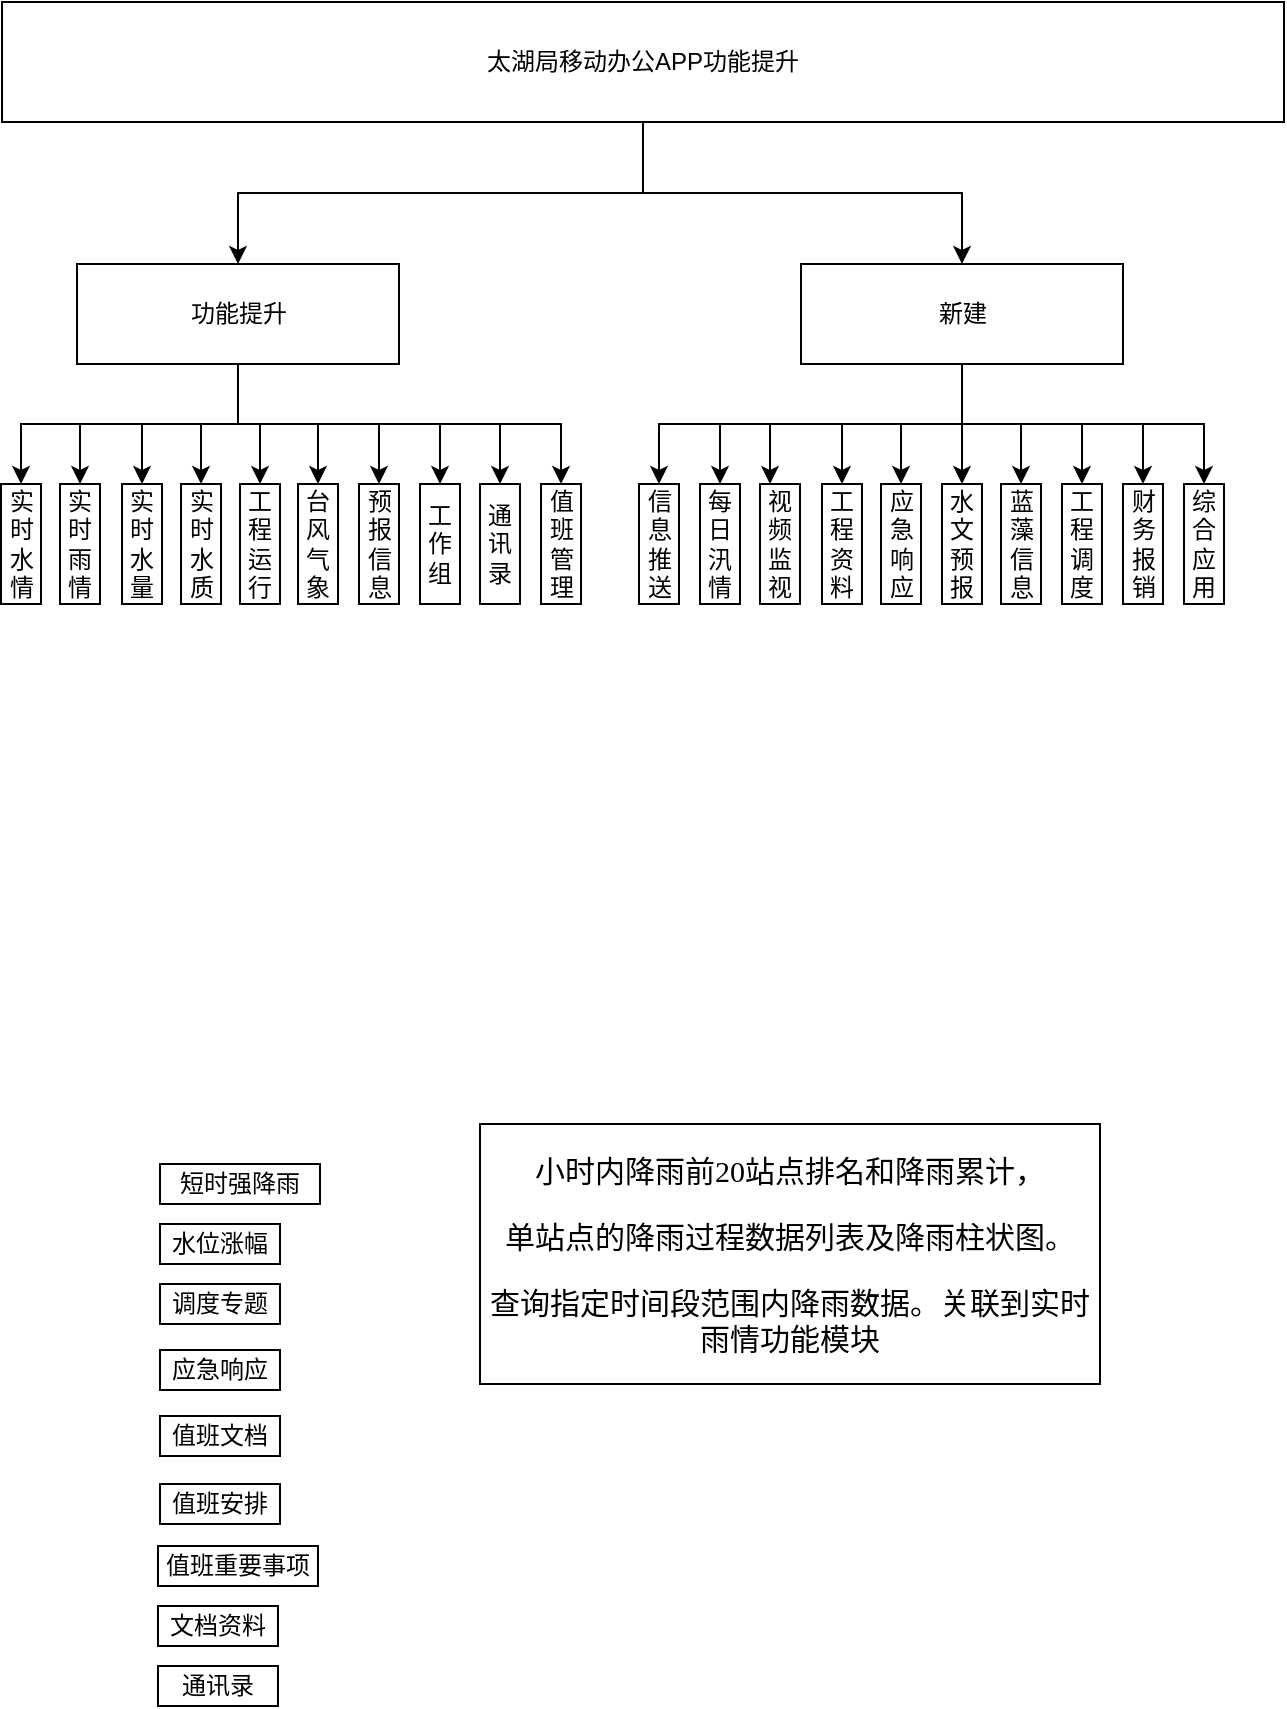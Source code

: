 <mxfile version="11.0.5" type="github"><diagram id="qvx9LAHxHfA9EjNs1QSS" name="Page-1"><mxGraphModel dx="1108" dy="456" grid="1" gridSize="10" guides="1" tooltips="1" connect="1" arrows="1" fold="1" page="1" pageScale="1" pageWidth="827" pageHeight="1169" math="0" shadow="0"><root><mxCell id="0"/><mxCell id="1" parent="0"/><mxCell id="SEAwow5dpvRGz6BitIV--27" style="edgeStyle=orthogonalEdgeStyle;rounded=0;orthogonalLoop=1;jettySize=auto;html=1;entryX=0.5;entryY=0;entryDx=0;entryDy=0;" parent="1" source="SEAwow5dpvRGz6BitIV--1" target="SEAwow5dpvRGz6BitIV--17" edge="1"><mxGeometry relative="1" as="geometry"/></mxCell><mxCell id="SEAwow5dpvRGz6BitIV--28" style="edgeStyle=orthogonalEdgeStyle;rounded=0;orthogonalLoop=1;jettySize=auto;html=1;entryX=0.5;entryY=0;entryDx=0;entryDy=0;" parent="1" source="SEAwow5dpvRGz6BitIV--1" target="SEAwow5dpvRGz6BitIV--8" edge="1"><mxGeometry relative="1" as="geometry"><Array as="points"><mxPoint x="198.5" y="260"/><mxPoint x="89.5" y="260"/></Array></mxGeometry></mxCell><mxCell id="SEAwow5dpvRGz6BitIV--30" style="edgeStyle=orthogonalEdgeStyle;rounded=0;orthogonalLoop=1;jettySize=auto;html=1;entryX=0.5;entryY=0;entryDx=0;entryDy=0;" parent="1" source="SEAwow5dpvRGz6BitIV--1" target="SEAwow5dpvRGz6BitIV--7" edge="1"><mxGeometry relative="1" as="geometry"/></mxCell><mxCell id="SEAwow5dpvRGz6BitIV--31" style="edgeStyle=orthogonalEdgeStyle;rounded=0;orthogonalLoop=1;jettySize=auto;html=1;entryX=0.5;entryY=0;entryDx=0;entryDy=0;" parent="1" source="SEAwow5dpvRGz6BitIV--1" target="SEAwow5dpvRGz6BitIV--18" edge="1"><mxGeometry relative="1" as="geometry"/></mxCell><mxCell id="SEAwow5dpvRGz6BitIV--34" style="edgeStyle=orthogonalEdgeStyle;rounded=0;orthogonalLoop=1;jettySize=auto;html=1;entryX=0.5;entryY=0;entryDx=0;entryDy=0;" parent="1" source="SEAwow5dpvRGz6BitIV--1" target="SEAwow5dpvRGz6BitIV--19" edge="1"><mxGeometry relative="1" as="geometry"/></mxCell><mxCell id="SEAwow5dpvRGz6BitIV--35" style="edgeStyle=orthogonalEdgeStyle;rounded=0;orthogonalLoop=1;jettySize=auto;html=1;entryX=0.5;entryY=0;entryDx=0;entryDy=0;" parent="1" source="SEAwow5dpvRGz6BitIV--1" target="SEAwow5dpvRGz6BitIV--21" edge="1"><mxGeometry relative="1" as="geometry"><Array as="points"><mxPoint x="198.5" y="260"/><mxPoint x="268.5" y="260"/></Array></mxGeometry></mxCell><mxCell id="3kz5_9o_Gu9iUy8k3MCx-7" style="edgeStyle=orthogonalEdgeStyle;rounded=0;orthogonalLoop=1;jettySize=auto;html=1;entryX=0.5;entryY=0;entryDx=0;entryDy=0;" parent="1" source="SEAwow5dpvRGz6BitIV--1" target="3kz5_9o_Gu9iUy8k3MCx-5" edge="1"><mxGeometry relative="1" as="geometry"><Array as="points"><mxPoint x="198.5" y="260"/><mxPoint x="359.5" y="260"/></Array></mxGeometry></mxCell><mxCell id="3kz5_9o_Gu9iUy8k3MCx-25" style="edgeStyle=orthogonalEdgeStyle;rounded=0;orthogonalLoop=1;jettySize=auto;html=1;" parent="1" source="SEAwow5dpvRGz6BitIV--1" target="3kz5_9o_Gu9iUy8k3MCx-4" edge="1"><mxGeometry relative="1" as="geometry"><Array as="points"><mxPoint x="198" y="260"/><mxPoint x="299" y="260"/></Array></mxGeometry></mxCell><mxCell id="3kz5_9o_Gu9iUy8k3MCx-26" style="edgeStyle=orthogonalEdgeStyle;rounded=0;orthogonalLoop=1;jettySize=auto;html=1;entryX=0.5;entryY=0;entryDx=0;entryDy=0;" parent="1" source="SEAwow5dpvRGz6BitIV--1" target="dItDOX96ScAAo2W70ycG-11" edge="1"><mxGeometry relative="1" as="geometry"><Array as="points"><mxPoint x="198" y="260"/><mxPoint x="329" y="260"/></Array></mxGeometry></mxCell><mxCell id="3kz5_9o_Gu9iUy8k3MCx-27" style="edgeStyle=orthogonalEdgeStyle;rounded=0;orthogonalLoop=1;jettySize=auto;html=1;entryX=0.5;entryY=0;entryDx=0;entryDy=0;" parent="1" source="SEAwow5dpvRGz6BitIV--1" target="3kz5_9o_Gu9iUy8k3MCx-1" edge="1"><mxGeometry relative="1" as="geometry"/></mxCell><mxCell id="SEAwow5dpvRGz6BitIV--1" value="功能提升" style="rounded=0;whiteSpace=wrap;html=1;" parent="1" vertex="1"><mxGeometry x="117.5" y="180" width="161" height="50" as="geometry"/></mxCell><mxCell id="SEAwow5dpvRGz6BitIV--3" value="工程资料" style="rounded=0;whiteSpace=wrap;html=1;" parent="1" vertex="1"><mxGeometry x="490" y="290" width="20" height="60" as="geometry"/></mxCell><mxCell id="SEAwow5dpvRGz6BitIV--4" value="视频监视" style="rounded=0;whiteSpace=wrap;html=1;" parent="1" vertex="1"><mxGeometry x="459" y="290" width="20" height="60" as="geometry"/></mxCell><mxCell id="SEAwow5dpvRGz6BitIV--6" value="每日汛情" style="rounded=0;whiteSpace=wrap;html=1;" parent="1" vertex="1"><mxGeometry x="429" y="290" width="20" height="60" as="geometry"/></mxCell><mxCell id="SEAwow5dpvRGz6BitIV--7" value="实时水量" style="rounded=0;whiteSpace=wrap;html=1;" parent="1" vertex="1"><mxGeometry x="140" y="290" width="20" height="60" as="geometry"/></mxCell><mxCell id="SEAwow5dpvRGz6BitIV--8" value="实时水情" style="rounded=0;whiteSpace=wrap;html=1;" parent="1" vertex="1"><mxGeometry x="79.5" y="290" width="20" height="60" as="geometry"/></mxCell><mxCell id="SEAwow5dpvRGz6BitIV--17" value="实时雨情" style="rounded=0;whiteSpace=wrap;html=1;" parent="1" vertex="1"><mxGeometry x="109" y="290" width="20" height="60" as="geometry"/></mxCell><mxCell id="SEAwow5dpvRGz6BitIV--18" value="工程运行" style="rounded=0;whiteSpace=wrap;html=1;" parent="1" vertex="1"><mxGeometry x="199" y="290" width="20" height="60" as="geometry"/></mxCell><mxCell id="SEAwow5dpvRGz6BitIV--19" value="台风气象" style="rounded=0;whiteSpace=wrap;html=1;" parent="1" vertex="1"><mxGeometry x="228" y="290" width="20" height="60" as="geometry"/></mxCell><mxCell id="SEAwow5dpvRGz6BitIV--21" value="预报信息" style="rounded=0;whiteSpace=wrap;html=1;" parent="1" vertex="1"><mxGeometry x="258.5" y="290" width="20" height="60" as="geometry"/></mxCell><mxCell id="SEAwow5dpvRGz6BitIV--24" value="信息推送" style="rounded=0;whiteSpace=wrap;html=1;" parent="1" vertex="1"><mxGeometry x="398.5" y="290" width="20" height="60" as="geometry"/></mxCell><mxCell id="SEAwow5dpvRGz6BitIV--72" value="短时强降雨" style="rounded=0;whiteSpace=wrap;html=1;" parent="1" vertex="1"><mxGeometry x="159" y="630" width="80" height="20" as="geometry"/></mxCell><mxCell id="SEAwow5dpvRGz6BitIV--73" value="通讯录" style="rounded=0;whiteSpace=wrap;html=1;" parent="1" vertex="1"><mxGeometry x="158" y="881" width="60" height="20" as="geometry"/></mxCell><mxCell id="SEAwow5dpvRGz6BitIV--74" value="文档资料" style="rounded=0;whiteSpace=wrap;html=1;" parent="1" vertex="1"><mxGeometry x="158" y="851" width="60" height="20" as="geometry"/></mxCell><mxCell id="SEAwow5dpvRGz6BitIV--75" value="值班重要事项" style="rounded=0;whiteSpace=wrap;html=1;" parent="1" vertex="1"><mxGeometry x="158" y="821" width="80" height="20" as="geometry"/></mxCell><mxCell id="SEAwow5dpvRGz6BitIV--76" value="值班安排" style="rounded=0;whiteSpace=wrap;html=1;" parent="1" vertex="1"><mxGeometry x="159" y="790" width="60" height="20" as="geometry"/></mxCell><mxCell id="SEAwow5dpvRGz6BitIV--77" value="值班文档" style="rounded=0;whiteSpace=wrap;html=1;" parent="1" vertex="1"><mxGeometry x="159" y="756" width="60" height="20" as="geometry"/></mxCell><mxCell id="SEAwow5dpvRGz6BitIV--78" value="应急响应" style="rounded=0;whiteSpace=wrap;html=1;" parent="1" vertex="1"><mxGeometry x="159" y="723" width="60" height="20" as="geometry"/></mxCell><mxCell id="SEAwow5dpvRGz6BitIV--79" value="调度专题" style="rounded=0;whiteSpace=wrap;html=1;" parent="1" vertex="1"><mxGeometry x="159" y="690" width="60" height="20" as="geometry"/></mxCell><mxCell id="SEAwow5dpvRGz6BitIV--80" value="水位涨幅" style="rounded=0;whiteSpace=wrap;html=1;" parent="1" vertex="1"><mxGeometry x="159" y="660" width="60" height="20" as="geometry"/></mxCell><mxCell id="SEAwow5dpvRGz6BitIV--81" value="&lt;p class=&quot;MsoNormal&quot; style=&quot;font-size: 15px&quot;&gt;&lt;font style=&quot;font-size: 15px&quot;&gt;&lt;font face=&quot;仿宋_GB2312&quot; style=&quot;font-size: 15px&quot;&gt;小时内降雨前&lt;/font&gt;&lt;font face=&quot;Times New Roman&quot; style=&quot;font-size: 15px&quot;&gt;20&lt;/font&gt;&lt;font face=&quot;仿宋_GB2312&quot; style=&quot;font-size: 15px&quot;&gt;站点排名和降雨累计，&lt;/font&gt;&lt;/font&gt;&lt;/p&gt;&lt;p class=&quot;MsoNormal&quot; style=&quot;font-size: 15px&quot;&gt;&lt;font style=&quot;font-size: 15px&quot;&gt;&lt;font face=&quot;仿宋_GB2312&quot; style=&quot;font-size: 15px&quot;&gt;单站点的降雨过程数据列表及降雨柱状图。&lt;/font&gt;&lt;span style=&quot;font-family: &amp;#34;times new roman&amp;#34;&quot;&gt;&lt;/span&gt;&lt;/font&gt;&lt;/p&gt;&lt;p class=&quot;MsoNormal&quot; style=&quot;font-size: 15px&quot;&gt;&lt;font style=&quot;font-size: 15px&quot;&gt;&lt;font face=&quot;仿宋_GB2312&quot; style=&quot;font-size: 15px&quot;&gt;查询指定时间段范围内降雨数据&lt;/font&gt;&lt;font face=&quot;仿宋_GB2312&quot; style=&quot;font-size: 15px&quot;&gt;。&lt;/font&gt;&lt;/font&gt;&lt;span&gt;关联到实时雨情功能模块&lt;/span&gt;&lt;/p&gt;" style="rounded=0;whiteSpace=wrap;html=1;" parent="1" vertex="1"><mxGeometry x="319" y="610" width="310" height="130" as="geometry"/></mxCell><mxCell id="dItDOX96ScAAo2W70ycG-9" style="edgeStyle=orthogonalEdgeStyle;rounded=0;orthogonalLoop=1;jettySize=auto;html=1;" parent="1" source="dItDOX96ScAAo2W70ycG-1" target="SEAwow5dpvRGz6BitIV--1" edge="1"><mxGeometry relative="1" as="geometry"/></mxCell><mxCell id="dItDOX96ScAAo2W70ycG-10" style="edgeStyle=orthogonalEdgeStyle;rounded=0;orthogonalLoop=1;jettySize=auto;html=1;entryX=0.5;entryY=0;entryDx=0;entryDy=0;" parent="1" source="dItDOX96ScAAo2W70ycG-1" target="dItDOX96ScAAo2W70ycG-3" edge="1"><mxGeometry relative="1" as="geometry"/></mxCell><mxCell id="dItDOX96ScAAo2W70ycG-1" value="太湖局移动办公APP功能提升" style="rounded=0;whiteSpace=wrap;html=1;" parent="1" vertex="1"><mxGeometry x="80" y="49" width="641" height="60" as="geometry"/></mxCell><mxCell id="dItDOX96ScAAo2W70ycG-5" style="edgeStyle=orthogonalEdgeStyle;rounded=0;orthogonalLoop=1;jettySize=auto;html=1;entryX=0.5;entryY=0;entryDx=0;entryDy=0;" parent="1" source="dItDOX96ScAAo2W70ycG-3" target="SEAwow5dpvRGz6BitIV--24" edge="1"><mxGeometry relative="1" as="geometry"><Array as="points"><mxPoint x="560" y="260"/><mxPoint x="409" y="260"/></Array></mxGeometry></mxCell><mxCell id="dItDOX96ScAAo2W70ycG-6" style="edgeStyle=orthogonalEdgeStyle;rounded=0;orthogonalLoop=1;jettySize=auto;html=1;entryX=0.5;entryY=0;entryDx=0;entryDy=0;" parent="1" source="dItDOX96ScAAo2W70ycG-3" target="SEAwow5dpvRGz6BitIV--6" edge="1"><mxGeometry relative="1" as="geometry"><Array as="points"><mxPoint x="560" y="260"/><mxPoint x="439" y="260"/></Array></mxGeometry></mxCell><mxCell id="dItDOX96ScAAo2W70ycG-7" style="edgeStyle=orthogonalEdgeStyle;rounded=0;orthogonalLoop=1;jettySize=auto;html=1;entryX=0.25;entryY=0;entryDx=0;entryDy=0;" parent="1" source="dItDOX96ScAAo2W70ycG-3" target="SEAwow5dpvRGz6BitIV--4" edge="1"><mxGeometry relative="1" as="geometry"><Array as="points"><mxPoint x="560" y="260"/><mxPoint x="464" y="260"/></Array></mxGeometry></mxCell><mxCell id="dItDOX96ScAAo2W70ycG-8" style="edgeStyle=orthogonalEdgeStyle;rounded=0;orthogonalLoop=1;jettySize=auto;html=1;entryX=0.5;entryY=0;entryDx=0;entryDy=0;" parent="1" source="dItDOX96ScAAo2W70ycG-3" target="SEAwow5dpvRGz6BitIV--3" edge="1"><mxGeometry relative="1" as="geometry"/></mxCell><mxCell id="3kz5_9o_Gu9iUy8k3MCx-17" style="edgeStyle=orthogonalEdgeStyle;rounded=0;orthogonalLoop=1;jettySize=auto;html=1;entryX=0.5;entryY=0;entryDx=0;entryDy=0;" parent="1" source="dItDOX96ScAAo2W70ycG-3" target="3kz5_9o_Gu9iUy8k3MCx-9" edge="1"><mxGeometry relative="1" as="geometry"/></mxCell><mxCell id="3kz5_9o_Gu9iUy8k3MCx-18" style="edgeStyle=orthogonalEdgeStyle;rounded=0;orthogonalLoop=1;jettySize=auto;html=1;" parent="1" source="dItDOX96ScAAo2W70ycG-3" target="3kz5_9o_Gu9iUy8k3MCx-13" edge="1"><mxGeometry relative="1" as="geometry"/></mxCell><mxCell id="3kz5_9o_Gu9iUy8k3MCx-19" style="edgeStyle=orthogonalEdgeStyle;rounded=0;orthogonalLoop=1;jettySize=auto;html=1;entryX=0.5;entryY=0;entryDx=0;entryDy=0;" parent="1" source="dItDOX96ScAAo2W70ycG-3" target="3kz5_9o_Gu9iUy8k3MCx-12" edge="1"><mxGeometry relative="1" as="geometry"/></mxCell><mxCell id="3kz5_9o_Gu9iUy8k3MCx-20" style="edgeStyle=orthogonalEdgeStyle;rounded=0;orthogonalLoop=1;jettySize=auto;html=1;entryX=0.5;entryY=0;entryDx=0;entryDy=0;" parent="1" source="dItDOX96ScAAo2W70ycG-3" target="3kz5_9o_Gu9iUy8k3MCx-11" edge="1"><mxGeometry relative="1" as="geometry"/></mxCell><mxCell id="3kz5_9o_Gu9iUy8k3MCx-22" style="edgeStyle=orthogonalEdgeStyle;rounded=0;orthogonalLoop=1;jettySize=auto;html=1;entryX=0.5;entryY=0;entryDx=0;entryDy=0;" parent="1" source="dItDOX96ScAAo2W70ycG-3" target="3kz5_9o_Gu9iUy8k3MCx-10" edge="1"><mxGeometry relative="1" as="geometry"/></mxCell><mxCell id="3kz5_9o_Gu9iUy8k3MCx-23" style="edgeStyle=orthogonalEdgeStyle;rounded=0;orthogonalLoop=1;jettySize=auto;html=1;entryX=0.5;entryY=0;entryDx=0;entryDy=0;" parent="1" source="dItDOX96ScAAo2W70ycG-3" target="3kz5_9o_Gu9iUy8k3MCx-15" edge="1"><mxGeometry relative="1" as="geometry"><Array as="points"><mxPoint x="560" y="260"/><mxPoint x="681" y="260"/></Array></mxGeometry></mxCell><mxCell id="dItDOX96ScAAo2W70ycG-3" value="新建" style="rounded=0;whiteSpace=wrap;html=1;" parent="1" vertex="1"><mxGeometry x="479.5" y="180" width="161" height="50" as="geometry"/></mxCell><mxCell id="dItDOX96ScAAo2W70ycG-11" value="通讯录" style="rounded=0;whiteSpace=wrap;html=1;" parent="1" vertex="1"><mxGeometry x="319" y="290" width="20" height="60" as="geometry"/></mxCell><mxCell id="3kz5_9o_Gu9iUy8k3MCx-1" value="实时水质" style="rounded=0;whiteSpace=wrap;html=1;" parent="1" vertex="1"><mxGeometry x="169.5" y="290" width="20" height="60" as="geometry"/></mxCell><mxCell id="3kz5_9o_Gu9iUy8k3MCx-4" value="工作组" style="rounded=0;whiteSpace=wrap;html=1;" parent="1" vertex="1"><mxGeometry x="289" y="290" width="20" height="60" as="geometry"/></mxCell><mxCell id="3kz5_9o_Gu9iUy8k3MCx-5" value="值班管理" style="rounded=0;whiteSpace=wrap;html=1;" parent="1" vertex="1"><mxGeometry x="349.5" y="290" width="20" height="60" as="geometry"/></mxCell><mxCell id="3kz5_9o_Gu9iUy8k3MCx-9" value="应急响应" style="rounded=0;whiteSpace=wrap;html=1;" parent="1" vertex="1"><mxGeometry x="519.5" y="290" width="20" height="60" as="geometry"/></mxCell><mxCell id="3kz5_9o_Gu9iUy8k3MCx-10" value="财务报销" style="rounded=0;whiteSpace=wrap;html=1;" parent="1" vertex="1"><mxGeometry x="640.5" y="290" width="20" height="60" as="geometry"/></mxCell><mxCell id="3kz5_9o_Gu9iUy8k3MCx-11" value="工程调度" style="rounded=0;whiteSpace=wrap;html=1;" parent="1" vertex="1"><mxGeometry x="610" y="290" width="20" height="60" as="geometry"/></mxCell><mxCell id="3kz5_9o_Gu9iUy8k3MCx-12" value="蓝藻信息" style="rounded=0;whiteSpace=wrap;html=1;" parent="1" vertex="1"><mxGeometry x="579.5" y="290" width="20" height="60" as="geometry"/></mxCell><mxCell id="3kz5_9o_Gu9iUy8k3MCx-13" value="水文预报" style="rounded=0;whiteSpace=wrap;html=1;" parent="1" vertex="1"><mxGeometry x="550" y="290" width="20" height="60" as="geometry"/></mxCell><mxCell id="3kz5_9o_Gu9iUy8k3MCx-15" value="综合应用" style="rounded=0;whiteSpace=wrap;html=1;" parent="1" vertex="1"><mxGeometry x="671" y="290" width="20" height="60" as="geometry"/></mxCell></root></mxGraphModel></diagram></mxfile>